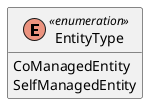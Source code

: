 @startuml
skinparam classAttributeIconSize 0
hide methods

enum EntityType <<enumeration>> {
  CoManagedEntity
  SelfManagedEntity
}
@enduml